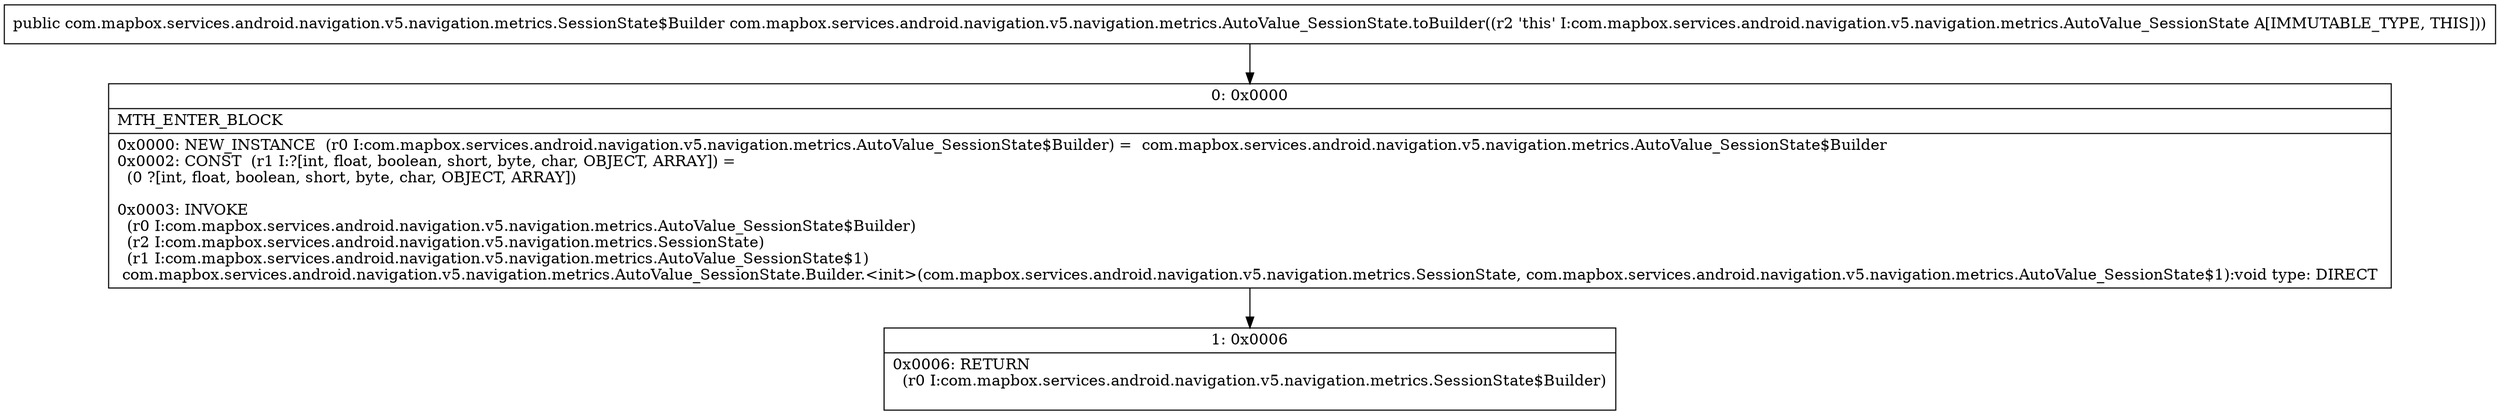 digraph "CFG forcom.mapbox.services.android.navigation.v5.navigation.metrics.AutoValue_SessionState.toBuilder()Lcom\/mapbox\/services\/android\/navigation\/v5\/navigation\/metrics\/SessionState$Builder;" {
Node_0 [shape=record,label="{0\:\ 0x0000|MTH_ENTER_BLOCK\l|0x0000: NEW_INSTANCE  (r0 I:com.mapbox.services.android.navigation.v5.navigation.metrics.AutoValue_SessionState$Builder) =  com.mapbox.services.android.navigation.v5.navigation.metrics.AutoValue_SessionState$Builder \l0x0002: CONST  (r1 I:?[int, float, boolean, short, byte, char, OBJECT, ARRAY]) = \l  (0 ?[int, float, boolean, short, byte, char, OBJECT, ARRAY])\l \l0x0003: INVOKE  \l  (r0 I:com.mapbox.services.android.navigation.v5.navigation.metrics.AutoValue_SessionState$Builder)\l  (r2 I:com.mapbox.services.android.navigation.v5.navigation.metrics.SessionState)\l  (r1 I:com.mapbox.services.android.navigation.v5.navigation.metrics.AutoValue_SessionState$1)\l com.mapbox.services.android.navigation.v5.navigation.metrics.AutoValue_SessionState.Builder.\<init\>(com.mapbox.services.android.navigation.v5.navigation.metrics.SessionState, com.mapbox.services.android.navigation.v5.navigation.metrics.AutoValue_SessionState$1):void type: DIRECT \l}"];
Node_1 [shape=record,label="{1\:\ 0x0006|0x0006: RETURN  \l  (r0 I:com.mapbox.services.android.navigation.v5.navigation.metrics.SessionState$Builder)\l \l}"];
MethodNode[shape=record,label="{public com.mapbox.services.android.navigation.v5.navigation.metrics.SessionState$Builder com.mapbox.services.android.navigation.v5.navigation.metrics.AutoValue_SessionState.toBuilder((r2 'this' I:com.mapbox.services.android.navigation.v5.navigation.metrics.AutoValue_SessionState A[IMMUTABLE_TYPE, THIS])) }"];
MethodNode -> Node_0;
Node_0 -> Node_1;
}

